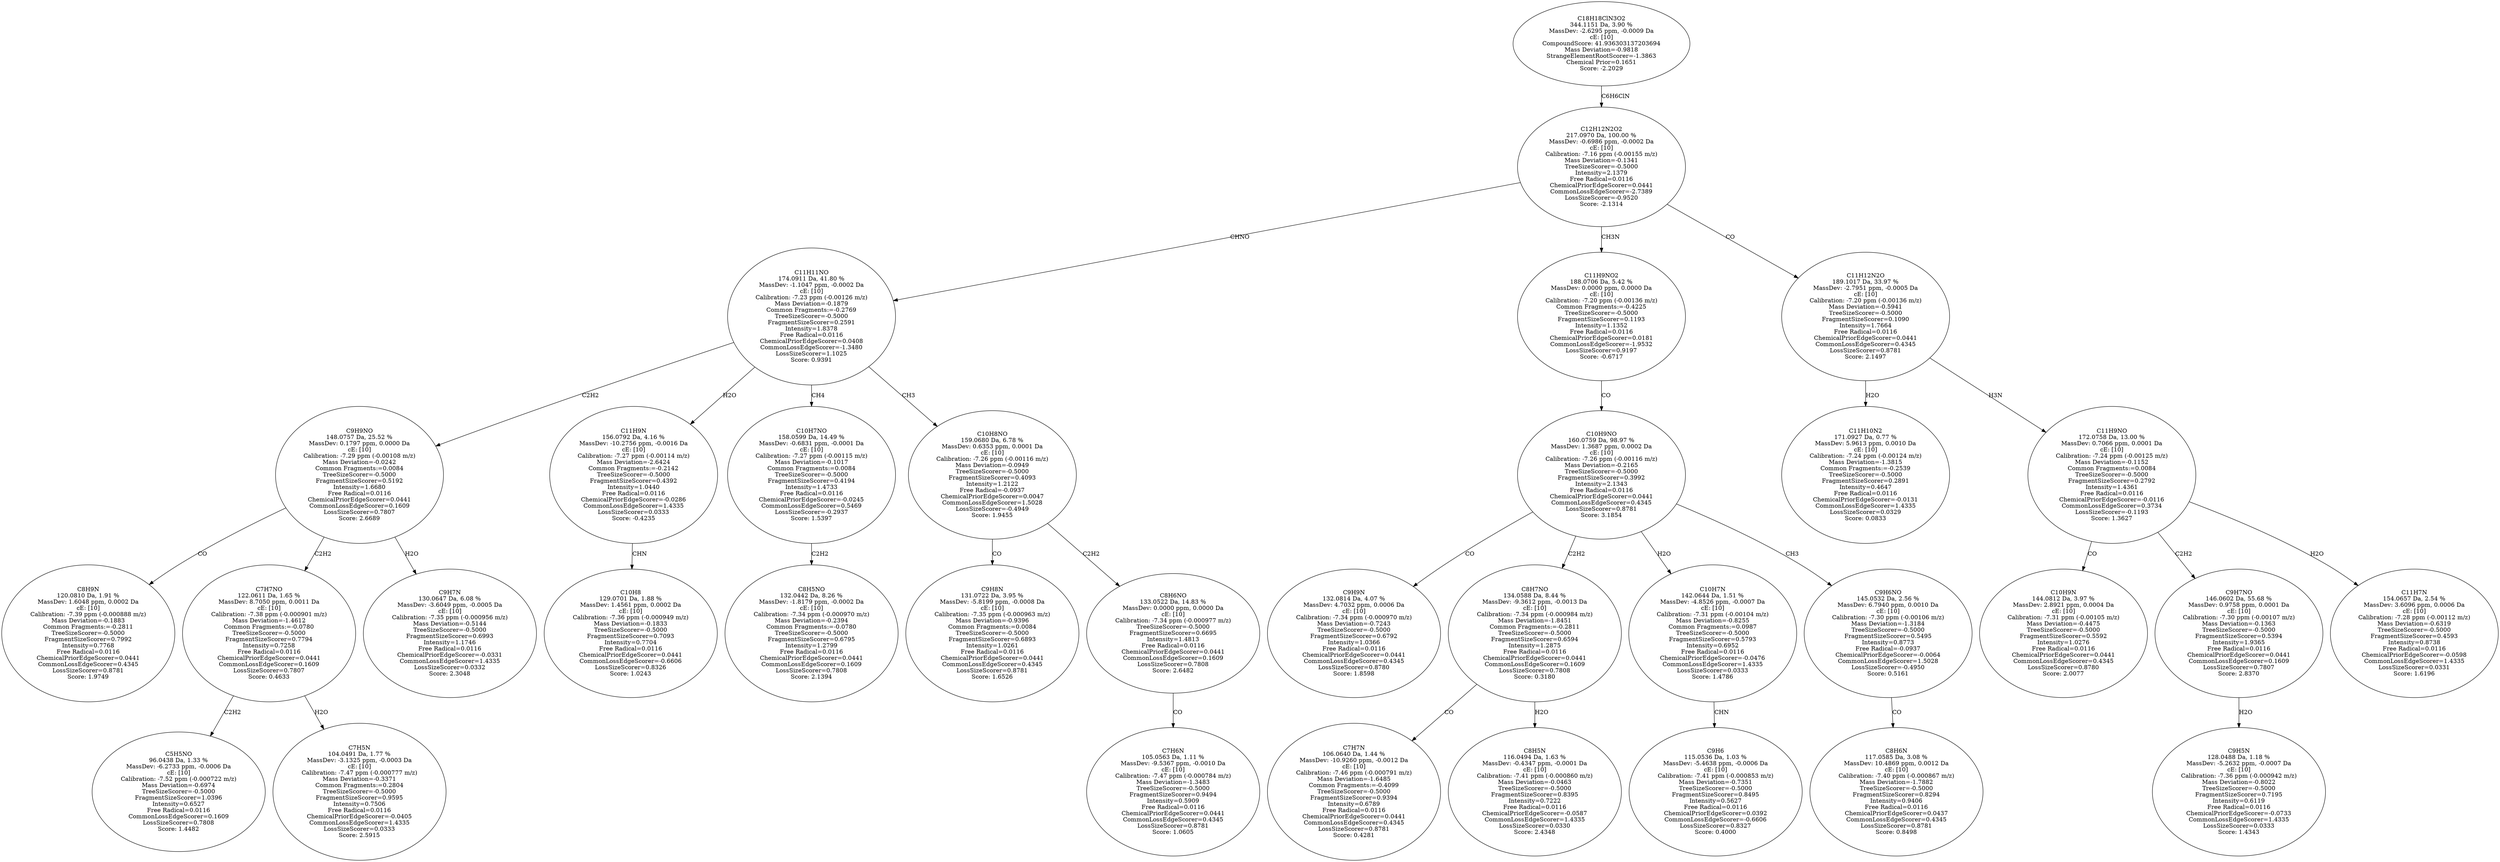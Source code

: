 strict digraph {
v1 [label="C8H9N\n120.0810 Da, 1.91 %\nMassDev: 1.6048 ppm, 0.0002 Da\ncE: [10]\nCalibration: -7.39 ppm (-0.000888 m/z)\nMass Deviation=-0.1883\nCommon Fragments:=-0.2811\nTreeSizeScorer=-0.5000\nFragmentSizeScorer=0.7992\nIntensity=0.7768\nFree Radical=0.0116\nChemicalPriorEdgeScorer=0.0441\nCommonLossEdgeScorer=0.4345\nLossSizeScorer=0.8781\nScore: 1.9749"];
v2 [label="C5H5NO\n96.0438 Da, 1.33 %\nMassDev: -6.2733 ppm, -0.0006 Da\ncE: [10]\nCalibration: -7.52 ppm (-0.000722 m/z)\nMass Deviation=-0.6974\nTreeSizeScorer=-0.5000\nFragmentSizeScorer=1.0396\nIntensity=0.6527\nFree Radical=0.0116\nCommonLossEdgeScorer=0.1609\nLossSizeScorer=0.7808\nScore: 1.4482"];
v3 [label="C7H5N\n104.0491 Da, 1.77 %\nMassDev: -3.1325 ppm, -0.0003 Da\ncE: [10]\nCalibration: -7.47 ppm (-0.000777 m/z)\nMass Deviation=-0.3371\nCommon Fragments:=0.2804\nTreeSizeScorer=-0.5000\nFragmentSizeScorer=0.9595\nIntensity=0.7506\nFree Radical=0.0116\nChemicalPriorEdgeScorer=-0.0405\nCommonLossEdgeScorer=1.4335\nLossSizeScorer=0.0333\nScore: 2.5915"];
v4 [label="C7H7NO\n122.0611 Da, 1.65 %\nMassDev: 8.7050 ppm, 0.0011 Da\ncE: [10]\nCalibration: -7.38 ppm (-0.000901 m/z)\nMass Deviation=-1.4612\nCommon Fragments:=-0.0780\nTreeSizeScorer=-0.5000\nFragmentSizeScorer=0.7794\nIntensity=0.7258\nFree Radical=0.0116\nChemicalPriorEdgeScorer=0.0441\nCommonLossEdgeScorer=0.1609\nLossSizeScorer=0.7807\nScore: 0.4633"];
v5 [label="C9H7N\n130.0647 Da, 6.08 %\nMassDev: -3.6049 ppm, -0.0005 Da\ncE: [10]\nCalibration: -7.35 ppm (-0.000956 m/z)\nMass Deviation=-0.5144\nTreeSizeScorer=-0.5000\nFragmentSizeScorer=0.6993\nIntensity=1.1746\nFree Radical=0.0116\nChemicalPriorEdgeScorer=-0.0331\nCommonLossEdgeScorer=1.4335\nLossSizeScorer=0.0332\nScore: 2.3048"];
v6 [label="C9H9NO\n148.0757 Da, 25.52 %\nMassDev: 0.1797 ppm, 0.0000 Da\ncE: [10]\nCalibration: -7.29 ppm (-0.00108 m/z)\nMass Deviation=-0.0242\nCommon Fragments:=0.0084\nTreeSizeScorer=-0.5000\nFragmentSizeScorer=0.5192\nIntensity=1.6680\nFree Radical=0.0116\nChemicalPriorEdgeScorer=0.0441\nCommonLossEdgeScorer=0.1609\nLossSizeScorer=0.7807\nScore: 2.6689"];
v7 [label="C10H8\n129.0701 Da, 1.88 %\nMassDev: 1.4561 ppm, 0.0002 Da\ncE: [10]\nCalibration: -7.36 ppm (-0.000949 m/z)\nMass Deviation=-0.1833\nTreeSizeScorer=-0.5000\nFragmentSizeScorer=0.7093\nIntensity=0.7704\nFree Radical=0.0116\nChemicalPriorEdgeScorer=0.0441\nCommonLossEdgeScorer=-0.6606\nLossSizeScorer=0.8326\nScore: 1.0243"];
v8 [label="C11H9N\n156.0792 Da, 4.16 %\nMassDev: -10.2756 ppm, -0.0016 Da\ncE: [10]\nCalibration: -7.27 ppm (-0.00114 m/z)\nMass Deviation=-2.6424\nCommon Fragments:=-0.2142\nTreeSizeScorer=-0.5000\nFragmentSizeScorer=0.4392\nIntensity=1.0440\nFree Radical=0.0116\nChemicalPriorEdgeScorer=-0.0286\nCommonLossEdgeScorer=1.4335\nLossSizeScorer=0.0333\nScore: -0.4235"];
v9 [label="C8H5NO\n132.0442 Da, 8.26 %\nMassDev: -1.8179 ppm, -0.0002 Da\ncE: [10]\nCalibration: -7.34 ppm (-0.000970 m/z)\nMass Deviation=-0.2394\nCommon Fragments:=-0.0780\nTreeSizeScorer=-0.5000\nFragmentSizeScorer=0.6795\nIntensity=1.2799\nFree Radical=0.0116\nChemicalPriorEdgeScorer=0.0441\nCommonLossEdgeScorer=0.1609\nLossSizeScorer=0.7808\nScore: 2.1394"];
v10 [label="C10H7NO\n158.0599 Da, 14.49 %\nMassDev: -0.6831 ppm, -0.0001 Da\ncE: [10]\nCalibration: -7.27 ppm (-0.00115 m/z)\nMass Deviation=-0.1017\nCommon Fragments:=0.0084\nTreeSizeScorer=-0.5000\nFragmentSizeScorer=0.4194\nIntensity=1.4733\nFree Radical=0.0116\nChemicalPriorEdgeScorer=-0.0245\nCommonLossEdgeScorer=0.5469\nLossSizeScorer=-0.2937\nScore: 1.5397"];
v11 [label="C9H8N\n131.0722 Da, 3.95 %\nMassDev: -5.8199 ppm, -0.0008 Da\ncE: [10]\nCalibration: -7.35 ppm (-0.000963 m/z)\nMass Deviation=-0.9396\nCommon Fragments:=0.0084\nTreeSizeScorer=-0.5000\nFragmentSizeScorer=0.6893\nIntensity=1.0261\nFree Radical=0.0116\nChemicalPriorEdgeScorer=0.0441\nCommonLossEdgeScorer=0.4345\nLossSizeScorer=0.8781\nScore: 1.6526"];
v12 [label="C7H6N\n105.0563 Da, 1.11 %\nMassDev: -9.5367 ppm, -0.0010 Da\ncE: [10]\nCalibration: -7.47 ppm (-0.000784 m/z)\nMass Deviation=-1.3483\nTreeSizeScorer=-0.5000\nFragmentSizeScorer=0.9494\nIntensity=0.5909\nFree Radical=0.0116\nChemicalPriorEdgeScorer=0.0441\nCommonLossEdgeScorer=0.4345\nLossSizeScorer=0.8781\nScore: 1.0605"];
v13 [label="C8H6NO\n133.0522 Da, 14.83 %\nMassDev: 0.0000 ppm, 0.0000 Da\ncE: [10]\nCalibration: -7.34 ppm (-0.000977 m/z)\nTreeSizeScorer=-0.5000\nFragmentSizeScorer=0.6695\nIntensity=1.4813\nFree Radical=0.0116\nChemicalPriorEdgeScorer=0.0441\nCommonLossEdgeScorer=0.1609\nLossSizeScorer=0.7808\nScore: 2.6482"];
v14 [label="C10H8NO\n159.0680 Da, 6.78 %\nMassDev: 0.6353 ppm, 0.0001 Da\ncE: [10]\nCalibration: -7.26 ppm (-0.00116 m/z)\nMass Deviation=-0.0949\nTreeSizeScorer=-0.5000\nFragmentSizeScorer=0.4093\nIntensity=1.2122\nFree Radical=-0.0937\nChemicalPriorEdgeScorer=0.0047\nCommonLossEdgeScorer=1.5028\nLossSizeScorer=-0.4949\nScore: 1.9455"];
v15 [label="C11H11NO\n174.0911 Da, 41.80 %\nMassDev: -1.1047 ppm, -0.0002 Da\ncE: [10]\nCalibration: -7.23 ppm (-0.00126 m/z)\nMass Deviation=-0.1879\nCommon Fragments:=-0.2769\nTreeSizeScorer=-0.5000\nFragmentSizeScorer=0.2591\nIntensity=1.8378\nFree Radical=0.0116\nChemicalPriorEdgeScorer=0.0408\nCommonLossEdgeScorer=-1.3480\nLossSizeScorer=1.1025\nScore: 0.9391"];
v16 [label="C9H9N\n132.0814 Da, 4.07 %\nMassDev: 4.7032 ppm, 0.0006 Da\ncE: [10]\nCalibration: -7.34 ppm (-0.000970 m/z)\nMass Deviation=-0.7243\nTreeSizeScorer=-0.5000\nFragmentSizeScorer=0.6792\nIntensity=1.0366\nFree Radical=0.0116\nChemicalPriorEdgeScorer=0.0441\nCommonLossEdgeScorer=0.4345\nLossSizeScorer=0.8780\nScore: 1.8598"];
v17 [label="C7H7N\n106.0640 Da, 1.44 %\nMassDev: -10.9260 ppm, -0.0012 Da\ncE: [10]\nCalibration: -7.46 ppm (-0.000791 m/z)\nMass Deviation=-1.6485\nCommon Fragments:=-0.4099\nTreeSizeScorer=-0.5000\nFragmentSizeScorer=0.9394\nIntensity=0.6789\nFree Radical=0.0116\nChemicalPriorEdgeScorer=0.0441\nCommonLossEdgeScorer=0.4345\nLossSizeScorer=0.8781\nScore: 0.4281"];
v18 [label="C8H5N\n116.0494 Da, 1.63 %\nMassDev: -0.4347 ppm, -0.0001 Da\ncE: [10]\nCalibration: -7.41 ppm (-0.000860 m/z)\nMass Deviation=-0.0463\nTreeSizeScorer=-0.5000\nFragmentSizeScorer=0.8395\nIntensity=0.7222\nFree Radical=0.0116\nChemicalPriorEdgeScorer=-0.0587\nCommonLossEdgeScorer=1.4335\nLossSizeScorer=0.0330\nScore: 2.4348"];
v19 [label="C8H7NO\n134.0588 Da, 8.44 %\nMassDev: -9.3612 ppm, -0.0013 Da\ncE: [10]\nCalibration: -7.34 ppm (-0.000984 m/z)\nMass Deviation=-1.8451\nCommon Fragments:=-0.2811\nTreeSizeScorer=-0.5000\nFragmentSizeScorer=0.6594\nIntensity=1.2875\nFree Radical=0.0116\nChemicalPriorEdgeScorer=0.0441\nCommonLossEdgeScorer=0.1609\nLossSizeScorer=0.7808\nScore: 0.3180"];
v20 [label="C9H6\n115.0536 Da, 1.03 %\nMassDev: -5.4638 ppm, -0.0006 Da\ncE: [10]\nCalibration: -7.41 ppm (-0.000853 m/z)\nMass Deviation=-0.7351\nTreeSizeScorer=-0.5000\nFragmentSizeScorer=0.8495\nIntensity=0.5627\nFree Radical=0.0116\nChemicalPriorEdgeScorer=0.0392\nCommonLossEdgeScorer=-0.6606\nLossSizeScorer=0.8327\nScore: 0.4000"];
v21 [label="C10H7N\n142.0644 Da, 1.51 %\nMassDev: -4.8526 ppm, -0.0007 Da\ncE: [10]\nCalibration: -7.31 ppm (-0.00104 m/z)\nMass Deviation=-0.8255\nCommon Fragments:=0.0987\nTreeSizeScorer=-0.5000\nFragmentSizeScorer=0.5793\nIntensity=0.6952\nFree Radical=0.0116\nChemicalPriorEdgeScorer=-0.0476\nCommonLossEdgeScorer=1.4335\nLossSizeScorer=0.0333\nScore: 1.4786"];
v22 [label="C8H6N\n117.0585 Da, 3.08 %\nMassDev: 10.4869 ppm, 0.0012 Da\ncE: [10]\nCalibration: -7.40 ppm (-0.000867 m/z)\nMass Deviation=-1.7882\nTreeSizeScorer=-0.5000\nFragmentSizeScorer=0.8294\nIntensity=0.9406\nFree Radical=0.0116\nChemicalPriorEdgeScorer=0.0437\nCommonLossEdgeScorer=0.4345\nLossSizeScorer=0.8781\nScore: 0.8498"];
v23 [label="C9H6NO\n145.0532 Da, 2.56 %\nMassDev: 6.7940 ppm, 0.0010 Da\ncE: [10]\nCalibration: -7.30 ppm (-0.00106 m/z)\nMass Deviation=-1.3184\nTreeSizeScorer=-0.5000\nFragmentSizeScorer=0.5495\nIntensity=0.8773\nFree Radical=-0.0937\nChemicalPriorEdgeScorer=-0.0064\nCommonLossEdgeScorer=1.5028\nLossSizeScorer=-0.4950\nScore: 0.5161"];
v24 [label="C10H9NO\n160.0759 Da, 98.97 %\nMassDev: 1.3687 ppm, 0.0002 Da\ncE: [10]\nCalibration: -7.26 ppm (-0.00116 m/z)\nMass Deviation=-0.2165\nTreeSizeScorer=-0.5000\nFragmentSizeScorer=0.3992\nIntensity=2.1343\nFree Radical=0.0116\nChemicalPriorEdgeScorer=0.0441\nCommonLossEdgeScorer=0.4345\nLossSizeScorer=0.8781\nScore: 3.1854"];
v25 [label="C11H9NO2\n188.0706 Da, 5.42 %\nMassDev: 0.0000 ppm, 0.0000 Da\ncE: [10]\nCalibration: -7.20 ppm (-0.00136 m/z)\nCommon Fragments:=-0.4225\nTreeSizeScorer=-0.5000\nFragmentSizeScorer=0.1193\nIntensity=1.1352\nFree Radical=0.0116\nChemicalPriorEdgeScorer=0.0181\nCommonLossEdgeScorer=-1.9532\nLossSizeScorer=0.9197\nScore: -0.6717"];
v26 [label="C11H10N2\n171.0927 Da, 0.77 %\nMassDev: 5.9613 ppm, 0.0010 Da\ncE: [10]\nCalibration: -7.24 ppm (-0.00124 m/z)\nMass Deviation=-1.3815\nCommon Fragments:=-0.2539\nTreeSizeScorer=-0.5000\nFragmentSizeScorer=0.2891\nIntensity=0.4647\nFree Radical=0.0116\nChemicalPriorEdgeScorer=-0.0131\nCommonLossEdgeScorer=1.4335\nLossSizeScorer=0.0329\nScore: 0.0833"];
v27 [label="C10H9N\n144.0812 Da, 3.97 %\nMassDev: 2.8921 ppm, 0.0004 Da\ncE: [10]\nCalibration: -7.31 ppm (-0.00105 m/z)\nMass Deviation=-0.4475\nTreeSizeScorer=-0.5000\nFragmentSizeScorer=0.5592\nIntensity=1.0276\nFree Radical=0.0116\nChemicalPriorEdgeScorer=0.0441\nCommonLossEdgeScorer=0.4345\nLossSizeScorer=0.8780\nScore: 2.0077"];
v28 [label="C9H5N\n128.0488 Da, 1.18 %\nMassDev: -5.2632 ppm, -0.0007 Da\ncE: [10]\nCalibration: -7.36 ppm (-0.000942 m/z)\nMass Deviation=-0.8022\nTreeSizeScorer=-0.5000\nFragmentSizeScorer=0.7195\nIntensity=0.6119\nFree Radical=0.0116\nChemicalPriorEdgeScorer=-0.0733\nCommonLossEdgeScorer=1.4335\nLossSizeScorer=0.0333\nScore: 1.4343"];
v29 [label="C9H7NO\n146.0602 Da, 55.68 %\nMassDev: 0.9758 ppm, 0.0001 Da\ncE: [10]\nCalibration: -7.30 ppm (-0.00107 m/z)\nMass Deviation=-0.1363\nTreeSizeScorer=-0.5000\nFragmentSizeScorer=0.5394\nIntensity=1.9365\nFree Radical=0.0116\nChemicalPriorEdgeScorer=0.0441\nCommonLossEdgeScorer=0.1609\nLossSizeScorer=0.7807\nScore: 2.8370"];
v30 [label="C11H7N\n154.0657 Da, 2.54 %\nMassDev: 3.6096 ppm, 0.0006 Da\ncE: [10]\nCalibration: -7.28 ppm (-0.00112 m/z)\nMass Deviation=-0.6319\nTreeSizeScorer=-0.5000\nFragmentSizeScorer=0.4593\nIntensity=0.8738\nFree Radical=0.0116\nChemicalPriorEdgeScorer=-0.0598\nCommonLossEdgeScorer=1.4335\nLossSizeScorer=0.0331\nScore: 1.6196"];
v31 [label="C11H9NO\n172.0758 Da, 13.00 %\nMassDev: 0.7066 ppm, 0.0001 Da\ncE: [10]\nCalibration: -7.24 ppm (-0.00125 m/z)\nMass Deviation=-0.1152\nCommon Fragments:=0.0084\nTreeSizeScorer=-0.5000\nFragmentSizeScorer=0.2792\nIntensity=1.4361\nFree Radical=0.0116\nChemicalPriorEdgeScorer=-0.0116\nCommonLossEdgeScorer=0.3734\nLossSizeScorer=-0.1193\nScore: 1.3627"];
v32 [label="C11H12N2O\n189.1017 Da, 33.97 %\nMassDev: -2.7951 ppm, -0.0005 Da\ncE: [10]\nCalibration: -7.20 ppm (-0.00136 m/z)\nMass Deviation=-0.5941\nTreeSizeScorer=-0.5000\nFragmentSizeScorer=0.1090\nIntensity=1.7664\nFree Radical=0.0116\nChemicalPriorEdgeScorer=0.0441\nCommonLossEdgeScorer=0.4345\nLossSizeScorer=0.8781\nScore: 2.1497"];
v33 [label="C12H12N2O2\n217.0970 Da, 100.00 %\nMassDev: -0.6986 ppm, -0.0002 Da\ncE: [10]\nCalibration: -7.16 ppm (-0.00155 m/z)\nMass Deviation=-0.1341\nTreeSizeScorer=-0.5000\nIntensity=2.1379\nFree Radical=0.0116\nChemicalPriorEdgeScorer=0.0441\nCommonLossEdgeScorer=-2.7389\nLossSizeScorer=-0.9520\nScore: -2.1314"];
v34 [label="C18H18ClN3O2\n344.1151 Da, 3.90 %\nMassDev: -2.6295 ppm, -0.0009 Da\ncE: [10]\nCompoundScore: 41.936303137203694\nMass Deviation=-0.9818\nStrangeElementRootScorer=-1.3863\nChemical Prior=0.1651\nScore: -2.2029"];
v6 -> v1 [label="CO"];
v4 -> v2 [label="C2H2"];
v4 -> v3 [label="H2O"];
v6 -> v4 [label="C2H2"];
v6 -> v5 [label="H2O"];
v15 -> v6 [label="C2H2"];
v8 -> v7 [label="CHN"];
v15 -> v8 [label="H2O"];
v10 -> v9 [label="C2H2"];
v15 -> v10 [label="CH4"];
v14 -> v11 [label="CO"];
v13 -> v12 [label="CO"];
v14 -> v13 [label="C2H2"];
v15 -> v14 [label="CH3"];
v33 -> v15 [label="CHNO"];
v24 -> v16 [label="CO"];
v19 -> v17 [label="CO"];
v19 -> v18 [label="H2O"];
v24 -> v19 [label="C2H2"];
v21 -> v20 [label="CHN"];
v24 -> v21 [label="H2O"];
v23 -> v22 [label="CO"];
v24 -> v23 [label="CH3"];
v25 -> v24 [label="CO"];
v33 -> v25 [label="CH3N"];
v32 -> v26 [label="H2O"];
v31 -> v27 [label="CO"];
v29 -> v28 [label="H2O"];
v31 -> v29 [label="C2H2"];
v31 -> v30 [label="H2O"];
v32 -> v31 [label="H3N"];
v33 -> v32 [label="CO"];
v34 -> v33 [label="C6H6ClN"];
}